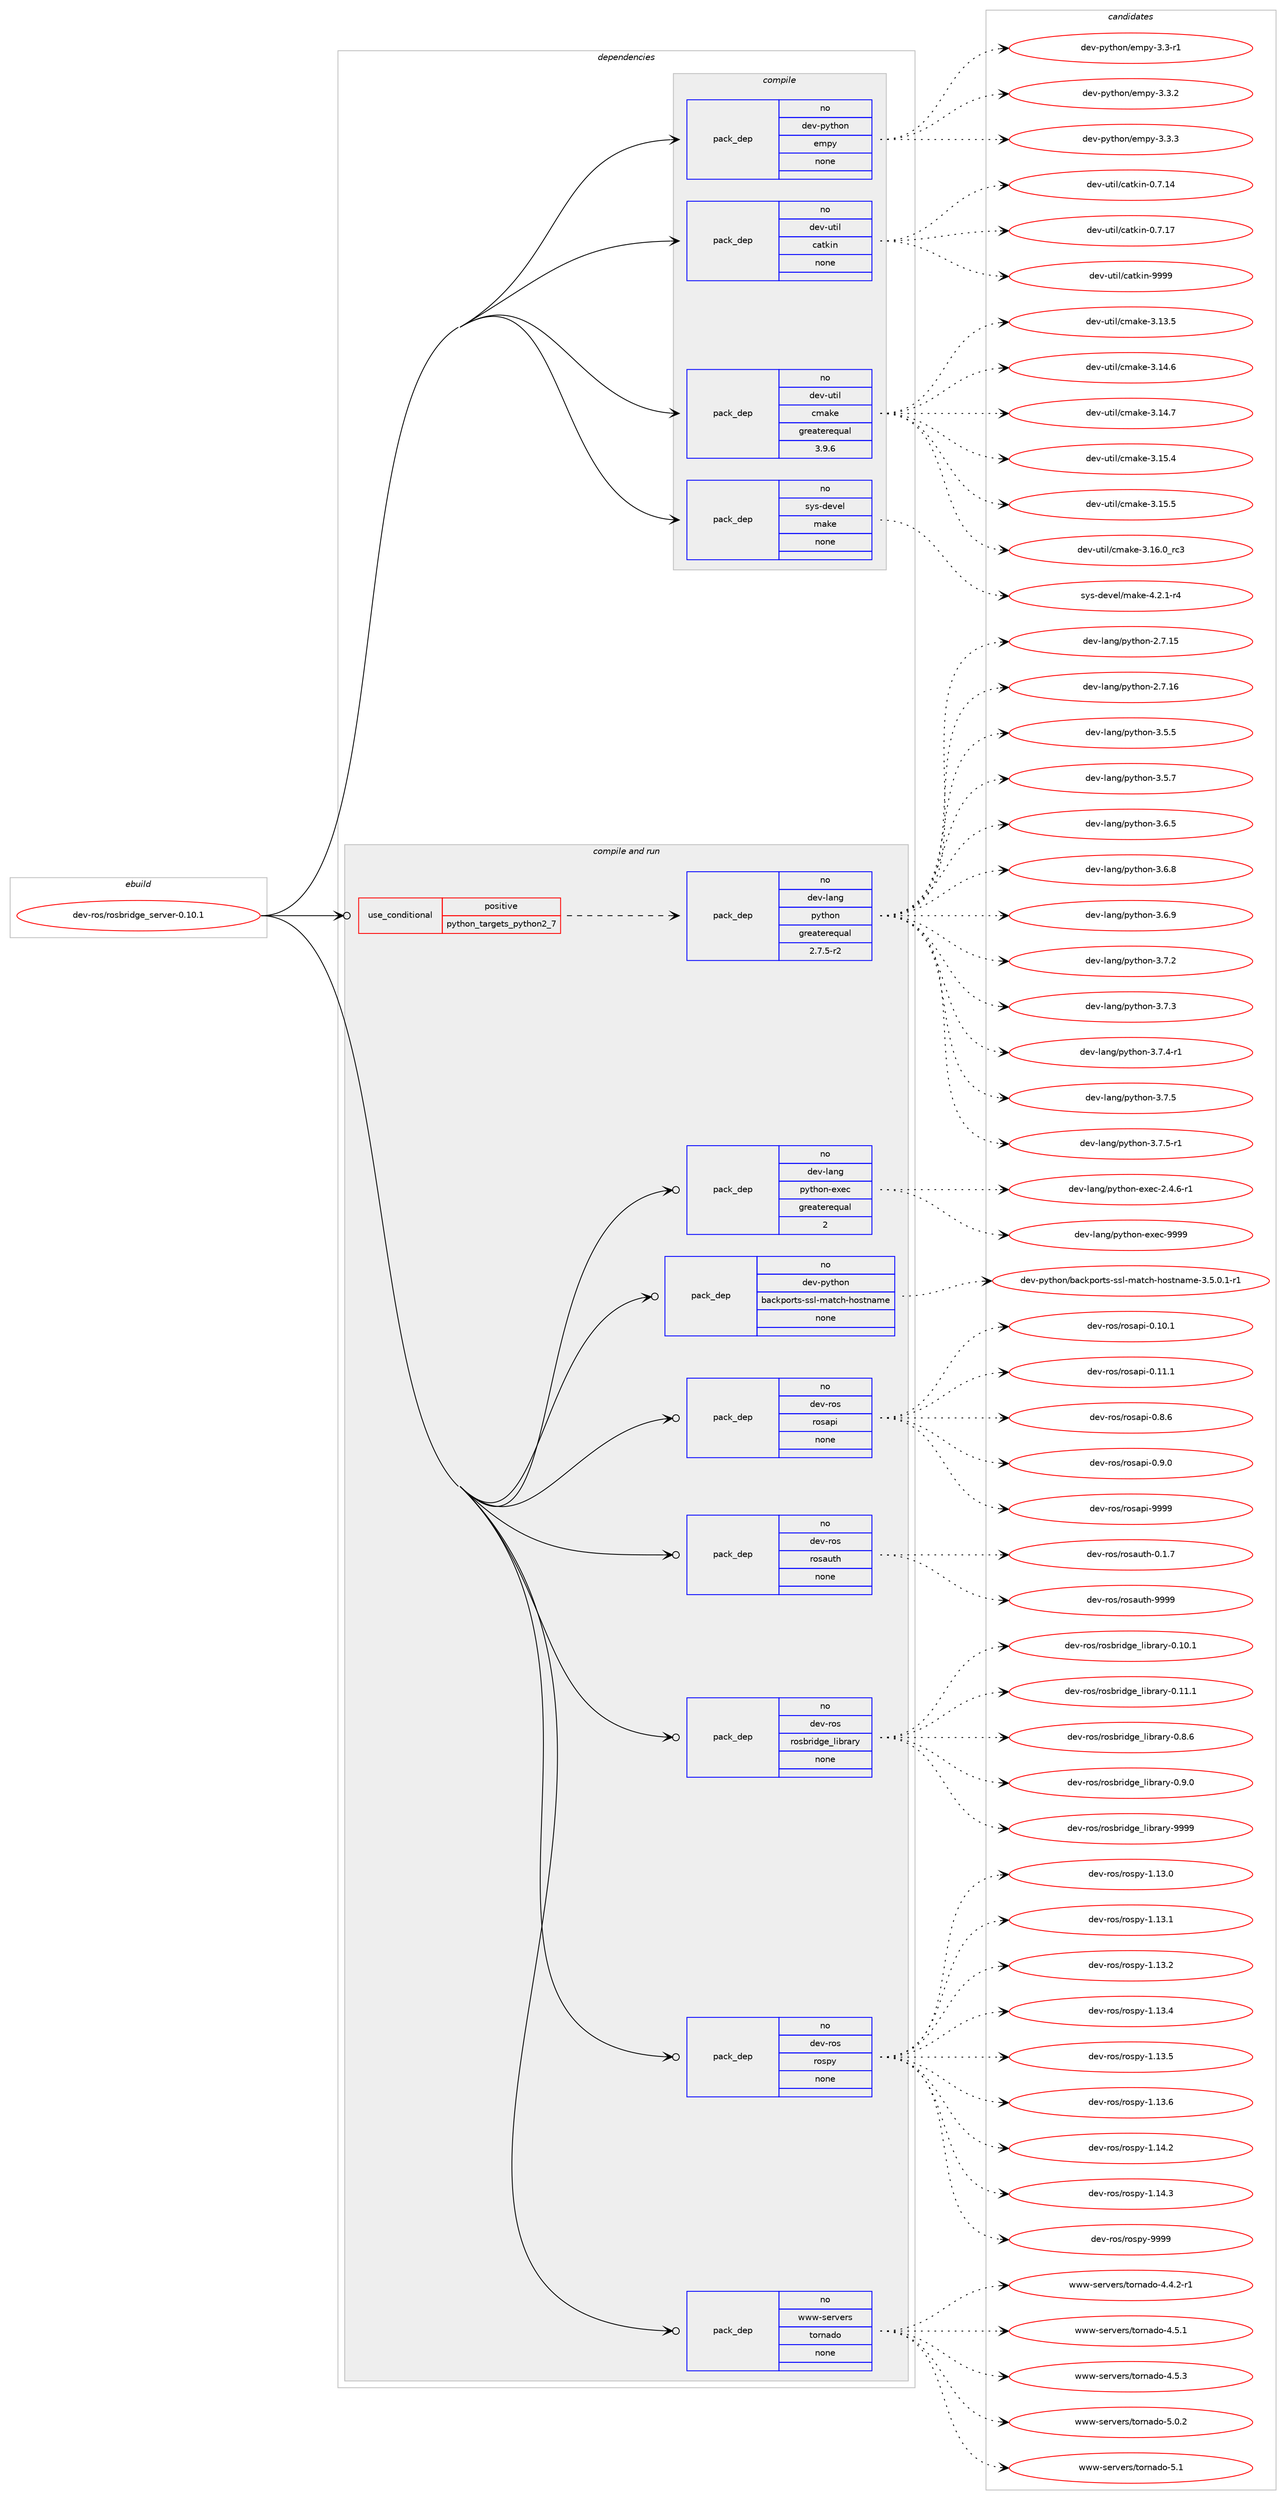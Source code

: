 digraph prolog {

# *************
# Graph options
# *************

newrank=true;
concentrate=true;
compound=true;
graph [rankdir=LR,fontname=Helvetica,fontsize=10,ranksep=1.5];#, ranksep=2.5, nodesep=0.2];
edge  [arrowhead=vee];
node  [fontname=Helvetica,fontsize=10];

# **********
# The ebuild
# **********

subgraph cluster_leftcol {
color=gray;
rank=same;
label=<<i>ebuild</i>>;
id [label="dev-ros/rosbridge_server-0.10.1", color=red, width=4, href="../dev-ros/rosbridge_server-0.10.1.svg"];
}

# ****************
# The dependencies
# ****************

subgraph cluster_midcol {
color=gray;
label=<<i>dependencies</i>>;
subgraph cluster_compile {
fillcolor="#eeeeee";
style=filled;
label=<<i>compile</i>>;
subgraph pack494140 {
dependency660568 [label=<<TABLE BORDER="0" CELLBORDER="1" CELLSPACING="0" CELLPADDING="4" WIDTH="220"><TR><TD ROWSPAN="6" CELLPADDING="30">pack_dep</TD></TR><TR><TD WIDTH="110">no</TD></TR><TR><TD>dev-python</TD></TR><TR><TD>empy</TD></TR><TR><TD>none</TD></TR><TR><TD></TD></TR></TABLE>>, shape=none, color=blue];
}
id:e -> dependency660568:w [weight=20,style="solid",arrowhead="vee"];
subgraph pack494141 {
dependency660569 [label=<<TABLE BORDER="0" CELLBORDER="1" CELLSPACING="0" CELLPADDING="4" WIDTH="220"><TR><TD ROWSPAN="6" CELLPADDING="30">pack_dep</TD></TR><TR><TD WIDTH="110">no</TD></TR><TR><TD>dev-util</TD></TR><TR><TD>catkin</TD></TR><TR><TD>none</TD></TR><TR><TD></TD></TR></TABLE>>, shape=none, color=blue];
}
id:e -> dependency660569:w [weight=20,style="solid",arrowhead="vee"];
subgraph pack494142 {
dependency660570 [label=<<TABLE BORDER="0" CELLBORDER="1" CELLSPACING="0" CELLPADDING="4" WIDTH="220"><TR><TD ROWSPAN="6" CELLPADDING="30">pack_dep</TD></TR><TR><TD WIDTH="110">no</TD></TR><TR><TD>dev-util</TD></TR><TR><TD>cmake</TD></TR><TR><TD>greaterequal</TD></TR><TR><TD>3.9.6</TD></TR></TABLE>>, shape=none, color=blue];
}
id:e -> dependency660570:w [weight=20,style="solid",arrowhead="vee"];
subgraph pack494143 {
dependency660571 [label=<<TABLE BORDER="0" CELLBORDER="1" CELLSPACING="0" CELLPADDING="4" WIDTH="220"><TR><TD ROWSPAN="6" CELLPADDING="30">pack_dep</TD></TR><TR><TD WIDTH="110">no</TD></TR><TR><TD>sys-devel</TD></TR><TR><TD>make</TD></TR><TR><TD>none</TD></TR><TR><TD></TD></TR></TABLE>>, shape=none, color=blue];
}
id:e -> dependency660571:w [weight=20,style="solid",arrowhead="vee"];
}
subgraph cluster_compileandrun {
fillcolor="#eeeeee";
style=filled;
label=<<i>compile and run</i>>;
subgraph cond154522 {
dependency660572 [label=<<TABLE BORDER="0" CELLBORDER="1" CELLSPACING="0" CELLPADDING="4"><TR><TD ROWSPAN="3" CELLPADDING="10">use_conditional</TD></TR><TR><TD>positive</TD></TR><TR><TD>python_targets_python2_7</TD></TR></TABLE>>, shape=none, color=red];
subgraph pack494144 {
dependency660573 [label=<<TABLE BORDER="0" CELLBORDER="1" CELLSPACING="0" CELLPADDING="4" WIDTH="220"><TR><TD ROWSPAN="6" CELLPADDING="30">pack_dep</TD></TR><TR><TD WIDTH="110">no</TD></TR><TR><TD>dev-lang</TD></TR><TR><TD>python</TD></TR><TR><TD>greaterequal</TD></TR><TR><TD>2.7.5-r2</TD></TR></TABLE>>, shape=none, color=blue];
}
dependency660572:e -> dependency660573:w [weight=20,style="dashed",arrowhead="vee"];
}
id:e -> dependency660572:w [weight=20,style="solid",arrowhead="odotvee"];
subgraph pack494145 {
dependency660574 [label=<<TABLE BORDER="0" CELLBORDER="1" CELLSPACING="0" CELLPADDING="4" WIDTH="220"><TR><TD ROWSPAN="6" CELLPADDING="30">pack_dep</TD></TR><TR><TD WIDTH="110">no</TD></TR><TR><TD>dev-lang</TD></TR><TR><TD>python-exec</TD></TR><TR><TD>greaterequal</TD></TR><TR><TD>2</TD></TR></TABLE>>, shape=none, color=blue];
}
id:e -> dependency660574:w [weight=20,style="solid",arrowhead="odotvee"];
subgraph pack494146 {
dependency660575 [label=<<TABLE BORDER="0" CELLBORDER="1" CELLSPACING="0" CELLPADDING="4" WIDTH="220"><TR><TD ROWSPAN="6" CELLPADDING="30">pack_dep</TD></TR><TR><TD WIDTH="110">no</TD></TR><TR><TD>dev-python</TD></TR><TR><TD>backports-ssl-match-hostname</TD></TR><TR><TD>none</TD></TR><TR><TD></TD></TR></TABLE>>, shape=none, color=blue];
}
id:e -> dependency660575:w [weight=20,style="solid",arrowhead="odotvee"];
subgraph pack494147 {
dependency660576 [label=<<TABLE BORDER="0" CELLBORDER="1" CELLSPACING="0" CELLPADDING="4" WIDTH="220"><TR><TD ROWSPAN="6" CELLPADDING="30">pack_dep</TD></TR><TR><TD WIDTH="110">no</TD></TR><TR><TD>dev-ros</TD></TR><TR><TD>rosapi</TD></TR><TR><TD>none</TD></TR><TR><TD></TD></TR></TABLE>>, shape=none, color=blue];
}
id:e -> dependency660576:w [weight=20,style="solid",arrowhead="odotvee"];
subgraph pack494148 {
dependency660577 [label=<<TABLE BORDER="0" CELLBORDER="1" CELLSPACING="0" CELLPADDING="4" WIDTH="220"><TR><TD ROWSPAN="6" CELLPADDING="30">pack_dep</TD></TR><TR><TD WIDTH="110">no</TD></TR><TR><TD>dev-ros</TD></TR><TR><TD>rosauth</TD></TR><TR><TD>none</TD></TR><TR><TD></TD></TR></TABLE>>, shape=none, color=blue];
}
id:e -> dependency660577:w [weight=20,style="solid",arrowhead="odotvee"];
subgraph pack494149 {
dependency660578 [label=<<TABLE BORDER="0" CELLBORDER="1" CELLSPACING="0" CELLPADDING="4" WIDTH="220"><TR><TD ROWSPAN="6" CELLPADDING="30">pack_dep</TD></TR><TR><TD WIDTH="110">no</TD></TR><TR><TD>dev-ros</TD></TR><TR><TD>rosbridge_library</TD></TR><TR><TD>none</TD></TR><TR><TD></TD></TR></TABLE>>, shape=none, color=blue];
}
id:e -> dependency660578:w [weight=20,style="solid",arrowhead="odotvee"];
subgraph pack494150 {
dependency660579 [label=<<TABLE BORDER="0" CELLBORDER="1" CELLSPACING="0" CELLPADDING="4" WIDTH="220"><TR><TD ROWSPAN="6" CELLPADDING="30">pack_dep</TD></TR><TR><TD WIDTH="110">no</TD></TR><TR><TD>dev-ros</TD></TR><TR><TD>rospy</TD></TR><TR><TD>none</TD></TR><TR><TD></TD></TR></TABLE>>, shape=none, color=blue];
}
id:e -> dependency660579:w [weight=20,style="solid",arrowhead="odotvee"];
subgraph pack494151 {
dependency660580 [label=<<TABLE BORDER="0" CELLBORDER="1" CELLSPACING="0" CELLPADDING="4" WIDTH="220"><TR><TD ROWSPAN="6" CELLPADDING="30">pack_dep</TD></TR><TR><TD WIDTH="110">no</TD></TR><TR><TD>www-servers</TD></TR><TR><TD>tornado</TD></TR><TR><TD>none</TD></TR><TR><TD></TD></TR></TABLE>>, shape=none, color=blue];
}
id:e -> dependency660580:w [weight=20,style="solid",arrowhead="odotvee"];
}
subgraph cluster_run {
fillcolor="#eeeeee";
style=filled;
label=<<i>run</i>>;
}
}

# **************
# The candidates
# **************

subgraph cluster_choices {
rank=same;
color=gray;
label=<<i>candidates</i>>;

subgraph choice494140 {
color=black;
nodesep=1;
choice1001011184511212111610411111047101109112121455146514511449 [label="dev-python/empy-3.3-r1", color=red, width=4,href="../dev-python/empy-3.3-r1.svg"];
choice1001011184511212111610411111047101109112121455146514650 [label="dev-python/empy-3.3.2", color=red, width=4,href="../dev-python/empy-3.3.2.svg"];
choice1001011184511212111610411111047101109112121455146514651 [label="dev-python/empy-3.3.3", color=red, width=4,href="../dev-python/empy-3.3.3.svg"];
dependency660568:e -> choice1001011184511212111610411111047101109112121455146514511449:w [style=dotted,weight="100"];
dependency660568:e -> choice1001011184511212111610411111047101109112121455146514650:w [style=dotted,weight="100"];
dependency660568:e -> choice1001011184511212111610411111047101109112121455146514651:w [style=dotted,weight="100"];
}
subgraph choice494141 {
color=black;
nodesep=1;
choice1001011184511711610510847999711610710511045484655464952 [label="dev-util/catkin-0.7.14", color=red, width=4,href="../dev-util/catkin-0.7.14.svg"];
choice1001011184511711610510847999711610710511045484655464955 [label="dev-util/catkin-0.7.17", color=red, width=4,href="../dev-util/catkin-0.7.17.svg"];
choice100101118451171161051084799971161071051104557575757 [label="dev-util/catkin-9999", color=red, width=4,href="../dev-util/catkin-9999.svg"];
dependency660569:e -> choice1001011184511711610510847999711610710511045484655464952:w [style=dotted,weight="100"];
dependency660569:e -> choice1001011184511711610510847999711610710511045484655464955:w [style=dotted,weight="100"];
dependency660569:e -> choice100101118451171161051084799971161071051104557575757:w [style=dotted,weight="100"];
}
subgraph choice494142 {
color=black;
nodesep=1;
choice1001011184511711610510847991099710710145514649514653 [label="dev-util/cmake-3.13.5", color=red, width=4,href="../dev-util/cmake-3.13.5.svg"];
choice1001011184511711610510847991099710710145514649524654 [label="dev-util/cmake-3.14.6", color=red, width=4,href="../dev-util/cmake-3.14.6.svg"];
choice1001011184511711610510847991099710710145514649524655 [label="dev-util/cmake-3.14.7", color=red, width=4,href="../dev-util/cmake-3.14.7.svg"];
choice1001011184511711610510847991099710710145514649534652 [label="dev-util/cmake-3.15.4", color=red, width=4,href="../dev-util/cmake-3.15.4.svg"];
choice1001011184511711610510847991099710710145514649534653 [label="dev-util/cmake-3.15.5", color=red, width=4,href="../dev-util/cmake-3.15.5.svg"];
choice1001011184511711610510847991099710710145514649544648951149951 [label="dev-util/cmake-3.16.0_rc3", color=red, width=4,href="../dev-util/cmake-3.16.0_rc3.svg"];
dependency660570:e -> choice1001011184511711610510847991099710710145514649514653:w [style=dotted,weight="100"];
dependency660570:e -> choice1001011184511711610510847991099710710145514649524654:w [style=dotted,weight="100"];
dependency660570:e -> choice1001011184511711610510847991099710710145514649524655:w [style=dotted,weight="100"];
dependency660570:e -> choice1001011184511711610510847991099710710145514649534652:w [style=dotted,weight="100"];
dependency660570:e -> choice1001011184511711610510847991099710710145514649534653:w [style=dotted,weight="100"];
dependency660570:e -> choice1001011184511711610510847991099710710145514649544648951149951:w [style=dotted,weight="100"];
}
subgraph choice494143 {
color=black;
nodesep=1;
choice1151211154510010111810110847109971071014552465046494511452 [label="sys-devel/make-4.2.1-r4", color=red, width=4,href="../sys-devel/make-4.2.1-r4.svg"];
dependency660571:e -> choice1151211154510010111810110847109971071014552465046494511452:w [style=dotted,weight="100"];
}
subgraph choice494144 {
color=black;
nodesep=1;
choice10010111845108971101034711212111610411111045504655464953 [label="dev-lang/python-2.7.15", color=red, width=4,href="../dev-lang/python-2.7.15.svg"];
choice10010111845108971101034711212111610411111045504655464954 [label="dev-lang/python-2.7.16", color=red, width=4,href="../dev-lang/python-2.7.16.svg"];
choice100101118451089711010347112121116104111110455146534653 [label="dev-lang/python-3.5.5", color=red, width=4,href="../dev-lang/python-3.5.5.svg"];
choice100101118451089711010347112121116104111110455146534655 [label="dev-lang/python-3.5.7", color=red, width=4,href="../dev-lang/python-3.5.7.svg"];
choice100101118451089711010347112121116104111110455146544653 [label="dev-lang/python-3.6.5", color=red, width=4,href="../dev-lang/python-3.6.5.svg"];
choice100101118451089711010347112121116104111110455146544656 [label="dev-lang/python-3.6.8", color=red, width=4,href="../dev-lang/python-3.6.8.svg"];
choice100101118451089711010347112121116104111110455146544657 [label="dev-lang/python-3.6.9", color=red, width=4,href="../dev-lang/python-3.6.9.svg"];
choice100101118451089711010347112121116104111110455146554650 [label="dev-lang/python-3.7.2", color=red, width=4,href="../dev-lang/python-3.7.2.svg"];
choice100101118451089711010347112121116104111110455146554651 [label="dev-lang/python-3.7.3", color=red, width=4,href="../dev-lang/python-3.7.3.svg"];
choice1001011184510897110103471121211161041111104551465546524511449 [label="dev-lang/python-3.7.4-r1", color=red, width=4,href="../dev-lang/python-3.7.4-r1.svg"];
choice100101118451089711010347112121116104111110455146554653 [label="dev-lang/python-3.7.5", color=red, width=4,href="../dev-lang/python-3.7.5.svg"];
choice1001011184510897110103471121211161041111104551465546534511449 [label="dev-lang/python-3.7.5-r1", color=red, width=4,href="../dev-lang/python-3.7.5-r1.svg"];
dependency660573:e -> choice10010111845108971101034711212111610411111045504655464953:w [style=dotted,weight="100"];
dependency660573:e -> choice10010111845108971101034711212111610411111045504655464954:w [style=dotted,weight="100"];
dependency660573:e -> choice100101118451089711010347112121116104111110455146534653:w [style=dotted,weight="100"];
dependency660573:e -> choice100101118451089711010347112121116104111110455146534655:w [style=dotted,weight="100"];
dependency660573:e -> choice100101118451089711010347112121116104111110455146544653:w [style=dotted,weight="100"];
dependency660573:e -> choice100101118451089711010347112121116104111110455146544656:w [style=dotted,weight="100"];
dependency660573:e -> choice100101118451089711010347112121116104111110455146544657:w [style=dotted,weight="100"];
dependency660573:e -> choice100101118451089711010347112121116104111110455146554650:w [style=dotted,weight="100"];
dependency660573:e -> choice100101118451089711010347112121116104111110455146554651:w [style=dotted,weight="100"];
dependency660573:e -> choice1001011184510897110103471121211161041111104551465546524511449:w [style=dotted,weight="100"];
dependency660573:e -> choice100101118451089711010347112121116104111110455146554653:w [style=dotted,weight="100"];
dependency660573:e -> choice1001011184510897110103471121211161041111104551465546534511449:w [style=dotted,weight="100"];
}
subgraph choice494145 {
color=black;
nodesep=1;
choice10010111845108971101034711212111610411111045101120101994550465246544511449 [label="dev-lang/python-exec-2.4.6-r1", color=red, width=4,href="../dev-lang/python-exec-2.4.6-r1.svg"];
choice10010111845108971101034711212111610411111045101120101994557575757 [label="dev-lang/python-exec-9999", color=red, width=4,href="../dev-lang/python-exec-9999.svg"];
dependency660574:e -> choice10010111845108971101034711212111610411111045101120101994550465246544511449:w [style=dotted,weight="100"];
dependency660574:e -> choice10010111845108971101034711212111610411111045101120101994557575757:w [style=dotted,weight="100"];
}
subgraph choice494146 {
color=black;
nodesep=1;
choice100101118451121211161041111104798979910711211111411611545115115108451099711699104451041111151161109710910145514653464846494511449 [label="dev-python/backports-ssl-match-hostname-3.5.0.1-r1", color=red, width=4,href="../dev-python/backports-ssl-match-hostname-3.5.0.1-r1.svg"];
dependency660575:e -> choice100101118451121211161041111104798979910711211111411611545115115108451099711699104451041111151161109710910145514653464846494511449:w [style=dotted,weight="100"];
}
subgraph choice494147 {
color=black;
nodesep=1;
choice10010111845114111115471141111159711210545484649484649 [label="dev-ros/rosapi-0.10.1", color=red, width=4,href="../dev-ros/rosapi-0.10.1.svg"];
choice10010111845114111115471141111159711210545484649494649 [label="dev-ros/rosapi-0.11.1", color=red, width=4,href="../dev-ros/rosapi-0.11.1.svg"];
choice100101118451141111154711411111597112105454846564654 [label="dev-ros/rosapi-0.8.6", color=red, width=4,href="../dev-ros/rosapi-0.8.6.svg"];
choice100101118451141111154711411111597112105454846574648 [label="dev-ros/rosapi-0.9.0", color=red, width=4,href="../dev-ros/rosapi-0.9.0.svg"];
choice1001011184511411111547114111115971121054557575757 [label="dev-ros/rosapi-9999", color=red, width=4,href="../dev-ros/rosapi-9999.svg"];
dependency660576:e -> choice10010111845114111115471141111159711210545484649484649:w [style=dotted,weight="100"];
dependency660576:e -> choice10010111845114111115471141111159711210545484649494649:w [style=dotted,weight="100"];
dependency660576:e -> choice100101118451141111154711411111597112105454846564654:w [style=dotted,weight="100"];
dependency660576:e -> choice100101118451141111154711411111597112105454846574648:w [style=dotted,weight="100"];
dependency660576:e -> choice1001011184511411111547114111115971121054557575757:w [style=dotted,weight="100"];
}
subgraph choice494148 {
color=black;
nodesep=1;
choice100101118451141111154711411111597117116104454846494655 [label="dev-ros/rosauth-0.1.7", color=red, width=4,href="../dev-ros/rosauth-0.1.7.svg"];
choice1001011184511411111547114111115971171161044557575757 [label="dev-ros/rosauth-9999", color=red, width=4,href="../dev-ros/rosauth-9999.svg"];
dependency660577:e -> choice100101118451141111154711411111597117116104454846494655:w [style=dotted,weight="100"];
dependency660577:e -> choice1001011184511411111547114111115971171161044557575757:w [style=dotted,weight="100"];
}
subgraph choice494149 {
color=black;
nodesep=1;
choice10010111845114111115471141111159811410510010310195108105981149711412145484649484649 [label="dev-ros/rosbridge_library-0.10.1", color=red, width=4,href="../dev-ros/rosbridge_library-0.10.1.svg"];
choice10010111845114111115471141111159811410510010310195108105981149711412145484649494649 [label="dev-ros/rosbridge_library-0.11.1", color=red, width=4,href="../dev-ros/rosbridge_library-0.11.1.svg"];
choice100101118451141111154711411111598114105100103101951081059811497114121454846564654 [label="dev-ros/rosbridge_library-0.8.6", color=red, width=4,href="../dev-ros/rosbridge_library-0.8.6.svg"];
choice100101118451141111154711411111598114105100103101951081059811497114121454846574648 [label="dev-ros/rosbridge_library-0.9.0", color=red, width=4,href="../dev-ros/rosbridge_library-0.9.0.svg"];
choice1001011184511411111547114111115981141051001031019510810598114971141214557575757 [label="dev-ros/rosbridge_library-9999", color=red, width=4,href="../dev-ros/rosbridge_library-9999.svg"];
dependency660578:e -> choice10010111845114111115471141111159811410510010310195108105981149711412145484649484649:w [style=dotted,weight="100"];
dependency660578:e -> choice10010111845114111115471141111159811410510010310195108105981149711412145484649494649:w [style=dotted,weight="100"];
dependency660578:e -> choice100101118451141111154711411111598114105100103101951081059811497114121454846564654:w [style=dotted,weight="100"];
dependency660578:e -> choice100101118451141111154711411111598114105100103101951081059811497114121454846574648:w [style=dotted,weight="100"];
dependency660578:e -> choice1001011184511411111547114111115981141051001031019510810598114971141214557575757:w [style=dotted,weight="100"];
}
subgraph choice494150 {
color=black;
nodesep=1;
choice100101118451141111154711411111511212145494649514648 [label="dev-ros/rospy-1.13.0", color=red, width=4,href="../dev-ros/rospy-1.13.0.svg"];
choice100101118451141111154711411111511212145494649514649 [label="dev-ros/rospy-1.13.1", color=red, width=4,href="../dev-ros/rospy-1.13.1.svg"];
choice100101118451141111154711411111511212145494649514650 [label="dev-ros/rospy-1.13.2", color=red, width=4,href="../dev-ros/rospy-1.13.2.svg"];
choice100101118451141111154711411111511212145494649514652 [label="dev-ros/rospy-1.13.4", color=red, width=4,href="../dev-ros/rospy-1.13.4.svg"];
choice100101118451141111154711411111511212145494649514653 [label="dev-ros/rospy-1.13.5", color=red, width=4,href="../dev-ros/rospy-1.13.5.svg"];
choice100101118451141111154711411111511212145494649514654 [label="dev-ros/rospy-1.13.6", color=red, width=4,href="../dev-ros/rospy-1.13.6.svg"];
choice100101118451141111154711411111511212145494649524650 [label="dev-ros/rospy-1.14.2", color=red, width=4,href="../dev-ros/rospy-1.14.2.svg"];
choice100101118451141111154711411111511212145494649524651 [label="dev-ros/rospy-1.14.3", color=red, width=4,href="../dev-ros/rospy-1.14.3.svg"];
choice10010111845114111115471141111151121214557575757 [label="dev-ros/rospy-9999", color=red, width=4,href="../dev-ros/rospy-9999.svg"];
dependency660579:e -> choice100101118451141111154711411111511212145494649514648:w [style=dotted,weight="100"];
dependency660579:e -> choice100101118451141111154711411111511212145494649514649:w [style=dotted,weight="100"];
dependency660579:e -> choice100101118451141111154711411111511212145494649514650:w [style=dotted,weight="100"];
dependency660579:e -> choice100101118451141111154711411111511212145494649514652:w [style=dotted,weight="100"];
dependency660579:e -> choice100101118451141111154711411111511212145494649514653:w [style=dotted,weight="100"];
dependency660579:e -> choice100101118451141111154711411111511212145494649514654:w [style=dotted,weight="100"];
dependency660579:e -> choice100101118451141111154711411111511212145494649524650:w [style=dotted,weight="100"];
dependency660579:e -> choice100101118451141111154711411111511212145494649524651:w [style=dotted,weight="100"];
dependency660579:e -> choice10010111845114111115471141111151121214557575757:w [style=dotted,weight="100"];
}
subgraph choice494151 {
color=black;
nodesep=1;
choice1191191194511510111411810111411547116111114110971001114552465246504511449 [label="www-servers/tornado-4.4.2-r1", color=red, width=4,href="../www-servers/tornado-4.4.2-r1.svg"];
choice119119119451151011141181011141154711611111411097100111455246534649 [label="www-servers/tornado-4.5.1", color=red, width=4,href="../www-servers/tornado-4.5.1.svg"];
choice119119119451151011141181011141154711611111411097100111455246534651 [label="www-servers/tornado-4.5.3", color=red, width=4,href="../www-servers/tornado-4.5.3.svg"];
choice119119119451151011141181011141154711611111411097100111455346484650 [label="www-servers/tornado-5.0.2", color=red, width=4,href="../www-servers/tornado-5.0.2.svg"];
choice11911911945115101114118101114115471161111141109710011145534649 [label="www-servers/tornado-5.1", color=red, width=4,href="../www-servers/tornado-5.1.svg"];
dependency660580:e -> choice1191191194511510111411810111411547116111114110971001114552465246504511449:w [style=dotted,weight="100"];
dependency660580:e -> choice119119119451151011141181011141154711611111411097100111455246534649:w [style=dotted,weight="100"];
dependency660580:e -> choice119119119451151011141181011141154711611111411097100111455246534651:w [style=dotted,weight="100"];
dependency660580:e -> choice119119119451151011141181011141154711611111411097100111455346484650:w [style=dotted,weight="100"];
dependency660580:e -> choice11911911945115101114118101114115471161111141109710011145534649:w [style=dotted,weight="100"];
}
}

}
